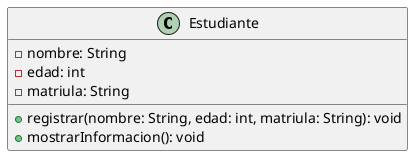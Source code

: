 @startuml
class Estudiante {
  - nombre: String
  - edad: int
  - matriula: String

  + registrar(nombre: String, edad: int, matriula: String): void
  + mostrarInformacion(): void
  }
@enduml